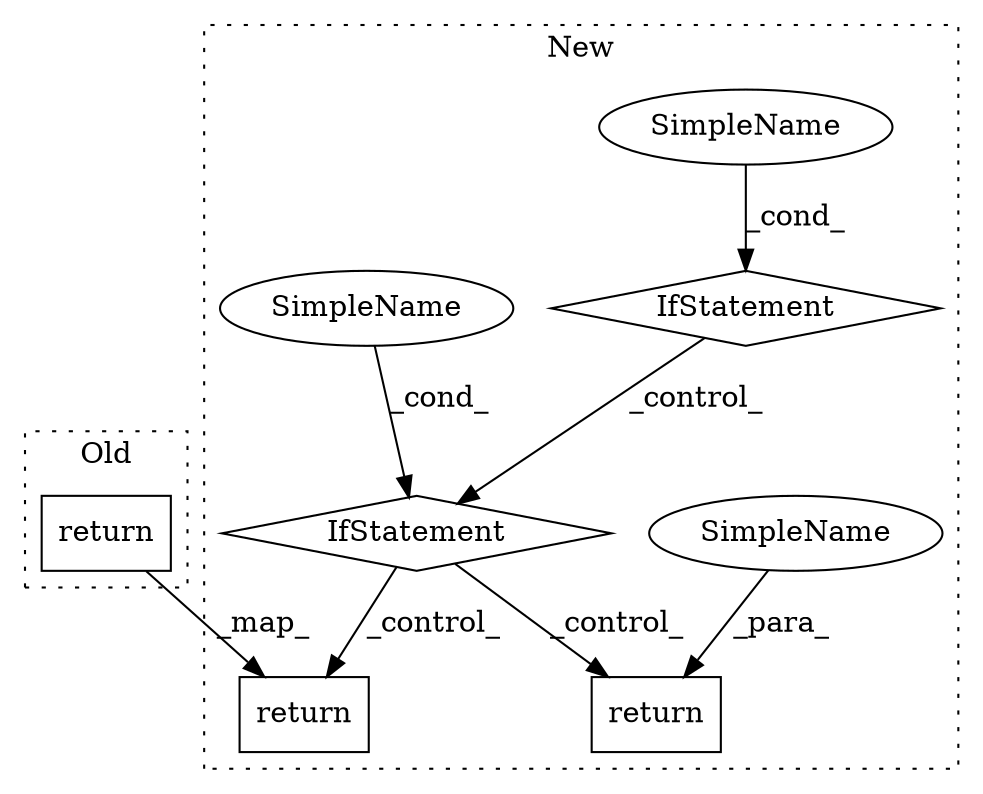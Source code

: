 digraph G {
subgraph cluster0 {
1 [label="return" a="41" s="2107" l="16" shape="box"];
label = "Old";
style="dotted";
}
subgraph cluster1 {
2 [label="return" a="41" s="2269" l="12" shape="box"];
3 [label="SimpleName" a="42" s="" l="" shape="ellipse"];
4 [label="IfStatement" a="25" s="1856,1891" l="4,2" shape="diamond"];
5 [label="return" a="41" s="2216" l="14" shape="box"];
6 [label="SimpleName" a="42" s="" l="" shape="ellipse"];
7 [label="IfStatement" a="25" s="1954,2030" l="4,2" shape="diamond"];
8 [label="SimpleName" a="42" s="" l="" shape="ellipse"];
label = "New";
style="dotted";
}
1 -> 2 [label="_map_"];
3 -> 4 [label="_cond_"];
4 -> 7 [label="_control_"];
6 -> 5 [label="_para_"];
7 -> 5 [label="_control_"];
7 -> 2 [label="_control_"];
8 -> 7 [label="_cond_"];
}